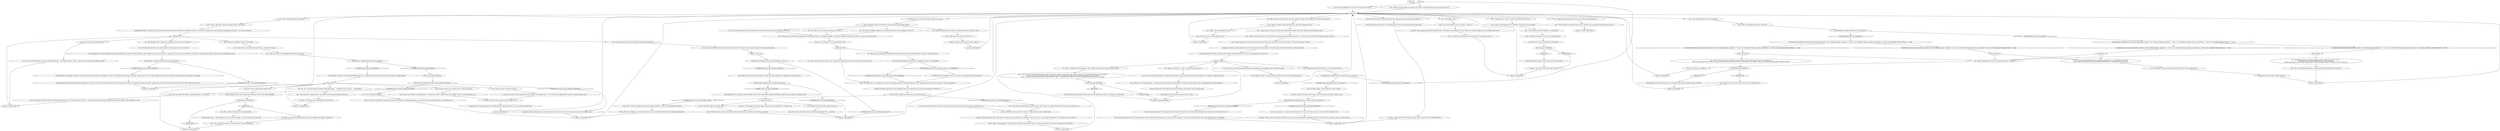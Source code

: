 # YARD / CUNO SCENE
# * Ask Cuno about the yard.
# ==================================================
digraph G {
	  0 [label="START"];
	  1 [label="input"];
	  2 [label="Cuno: The boy shakes his head. \"You need these pants. But you ain't gonna get these pants, pig!\""];
	  3 [label="Physical Instrument: Coach Physical Instrument endorses these pants. They are tartan-ready."];
	  4 [label="Savoir Faire: These could drastically improve your chances of survival in the urban wilderness."];
	  5 [label="You: \"Cuno, there's a stack of eternite back there...\" (Point to the shack.)"];
	  6 [label="Cuno: \"Yeah, that's what Cuno said. She couldn't handle the heat, so she took off. Cuno can take it.\" He fills his lungs with the rancid air. His eyes get a little watery. \"Shit's *nothing* to Cuno.\""];
	  7 [label="Drama: Of course, sire. Better not anger the Cuno with this silliness. We regret bringing it up. A thousand years of misfortune upon us for bringing it up!"];
	  8 [label="Cuno: \"Pig... if Cuno was hiding something, it would be hidden,\" he says with exaggerated confidence."];
	  9 [label="Cuno: \"Cuno doesn't know who lives there. And if he did, he wouldn't squeal. But if you find out, maybe you can...\""];
	  10 [label="Cuno: \"All right, piggo!\" His face lights up. \"Shit's rolling.\""];
	  11 [label="Cuno: \"As you can see...\" Cuno nods towards the fence. \"Cuno and C don't trust you. Can't do business without trust.\""];
	  12 [label="Perception (Sight): You'd have to be blind not to notice the giant white letters \"F-A-L-N\" running down his trouser leg."];
	  13 [label="Kim Kitsuragi: Variable[\"yard.cuno_drama_hidding_something\"]"];
	  14 [label="Variable[\"yard.cuno_drama_hidding_something\"]", shape=diamond];
	  15 [label="!(Variable[\"yard.cuno_drama_hidding_something\"])", shape=diamond];
	  16 [label="Jump to: [skeenehub]"];
	  17 [label="You: \"Not just that. I also think the hypothethical *mug fucker* lives in that apartment there.\" (Point to Gary's apartment.)"];
	  18 [label="Cunoesse: \"Stop turning into a pig, Cuno! They're trying to get you hooked on the snitching!\" She lets out a hiss, even meaner than before. \"Get away from my Cuno, f****ts!\""];
	  19 [label="Cuno: \"Yeah!\" Cuno jumps back. \"Get your bacon shit away! Cuno doesn't like to be seen with the popo. Get your shit done and out of Cuno's face!\""];
	  20 [label="Cuno: \"Yeah, whatever. Cuno doesn't give a shit.\" He spits over his shoulder, then looks back up at you."];
	  21 [label="Cuno: \"No, it's not fucking Cuno's, it's ancient -- look at it.\""];
	  22 [label="Kim Kitsuragi: IsKimHere()"];
	  23 [label="IsKimHere()", shape=diamond];
	  24 [label="!(IsKimHere())", shape=diamond];
	  25 [label="fixit_container"];
	  26 [label="Cuno: \"The fuck? A *mug* in the trash? Is this about the fucking clothes again?\""];
	  27 [label="Jump to: [skeenehub]"];
	  28 [label="Rhetoric: Yeah, her."];
	  29 [label="Drama: He's hiding something."];
	  30 [label="Untitled hub (05)"];
	  31 [label="Jump to: [CUNO MAIN HUB]"];
	  32 [label="You: \"Look, it's basic police work. If there's a trash container on the crime scene you have to investigate it.\"\n\"Look, it's basic police work. If there's a trash container on the crime scene you have to investigate it thoroughly. I may have missed something when I checked it before.\""];
	  33 [label="Cuno: \"Believe it, you *need* this shit...\" He unzips his jacket to give you a quick peek at the plastic-wrapped pants. They are graphite-black and look brand new."];
	  34 [label="Empathy: Cuno is actually a *little* interested."];
	  35 [label="Inland Empire: We are *way* beyond normal already. We are in the STAR CHAMBER."];
	  36 [label="Encyclopedia: *Kipt* is a pejorative term used to describe people of South Semenese or Areopagite descent. It used to be a common first name among the Areopagites of Iilmaraa -- not so much anymore."];
	  37 [label="You: \"Someone might have stashed something in there. Maybe there's even a lead...\"\n\"Perps might have stashed something more in that container.\"\n\"Found something of mine in there. Maybe perps stashed something in there too. Might even be a solid lead.\""];
	  38 [label="Cuno: \"Yes, yes, absolutely, absolutely... Why the fuck are you telling this shit to Cuno?!\""];
	  39 [label="fix_container"];
	  40 [label="You: \"Yes. Does this adequate depiction of a South-Samaran man have anything to do with it?\""];
	  41 [label="You: \"I need to know. It could be a lead in the investigation. Someone may have tampered with the murder scene.\""];
	  42 [label="Kim Kitsuragi: Variable[\"yard.cuno_logic_greenhouse\"]"];
	  43 [label="Variable[\"yard.cuno_logic_greenhouse\"]", shape=diamond];
	  44 [label="!(Variable[\"yard.cuno_logic_greenhouse\"])", shape=diamond];
	  45 [label="Cuno: \"That's just some shit roofing-gimps left behind. Lazy dinks.\""];
	  46 [label="You: \"You can't hide it, I see without vision.  With my inner eye.\""];
	  47 [label="Cuno: \"What do you want Cuno to do about it? Cuno's fucking twelve!\""];
	  48 [label="Electrochemistry: Or alcohol, if you don't want to do drugs. Alcohol is just as rewarding, but it isn't a drug. This has been going on for quite a while, hasn't it? You've been thinking about drugs and alcohol for a long time now. Juicy drugs, tasty alcohol..."];
	  49 [label="Jump to: [falnpantsandshit]"];
	  50 [label="Cunoesse: \"Don't do business with the pig, Cuno! He's gonna steal all your money, Cuno!\""];
	  51 [label="Cuno: \"Listen! Listen!\" He stops you. \"Cuno doesn't care about this small-time shit. Just listen -- Cuno saw what you did there. Dumpster diving. Sad shit.\""];
	  52 [label="Cuno: \"Inner eye?! Fuck are you talking about?!\" He loses his cool for a moment and starts yelling. \"Ask me a normal question, pig!\""];
	  53 [label="You: Better not to bother the lieutenant with my Star Chamber. He wouldn't understand."];
	  54 [label="Jump to: [strange_feels]"];
	  55 [label="Logic: ...tell the Cuno who it was? He's curious. He likes putting 2 and 2 together here."];
	  56 [label="Cuno: \"Right, pig, this is where Cuno plays with his little wooden choo-choo. Fuck do you want with it?\""];
	  57 [label="Cunoesse: An evil squeak comes from behind the fence. \"He thinks you're fucking four, Cuno! He says you climb the ladder up to your *magic tree house*!\""];
	  58 [label="Electrochemistry: Seems kinda boring now, going back to... What was this about? Some yard? Yards aren't interesting. Only drugs are interesting. Drugs and alcohol. You feel sad now, but what can you do. Life has to go on. With a heavy sigh, you say..."];
	  59 [label="Kim Kitsuragi: The lieutenant remains silent, but his expression couldn't say *I told you so* any louder."];
	  60 [label="Cuno: \"Yeah, back out of this shit with Cuno.\""];
	  61 [label="Cuno: \"Yeah, the Kingdom of Cuno, the fuck do you want with it?\""];
	  62 [label="Cuno: \"Look at that fucking shit?\" he screeches. \"You tryin'a get Cuno killed?\""];
	  63 [label="Cuno: \"The fuck does this have to do with the Cuno? Cuno doesn't give a shit who she is.\""];
	  64 [label="Jump to: [skeenehub]"];
	  65 [label="Kim Kitsuragi: Variable[\"yard.cuno_lives_in_apartment_route\"]"];
	  66 [label="Variable[\"yard.cuno_lives_in_apartment_route\"]", shape=diamond];
	  67 [label="!(Variable[\"yard.cuno_lives_in_apartment_route\"])", shape=diamond];
	  68 [label="Kim Kitsuragi: Variable[\"yard.trash_inland_something_in_there\"]  and  CheckItem(\"ledger_damaged\") == false  and  CheckItem(\"ledger_of_failure_and_hatred\") == false  and  CheckItem(\"ledger_oblivion\") == false"];
	  69 [label="Variable[\"yard.trash_inland_something_in_there\"]  and  CheckItem(\"ledger_damaged\") == false  and  CheckItem(\"ledger_of_failure_and_hatred\") == false  and  CheckItem(\"ledger_oblivion\") == false", shape=diamond];
	  70 [label="!(Variable[\"yard.trash_inland_something_in_there\"]  and  CheckItem(\"ledger_damaged\") == false  and  CheckItem(\"ledger_of_failure_and_hatred\") == false  and  CheckItem(\"ledger_oblivion\") == false)", shape=diamond];
	  71 [label="You: \"So you would say that the ladder is... unclimbable?\""];
	  72 [label="Cuno: \"Look it up in the library. Cuno's not a fucking dictionary...\" He shakes his head. \"Fuckin' small-brain. Cuno means the gardener, alright?\""];
	  73 [label="Logic: Was there something here you were supposed to pick up on? As soon as it crosses your mind, the thought is gone..."];
	  74 [label="strange_feels"];
	  75 [label="You: \"So you say, but I saw *past the veil*.\""];
	  76 [label="Jump to: [skeenehub]"];
	  77 [label="Jump to: [skeenehub]"];
	  78 [label="skeenehub"];
	  79 [label="Jump to: [skeenehub]"];
	  80 [label="You: \"No. Cuno, you don't know anything about the tampering I'm investigating, and I already have pants.\""];
	  81 [label="You: \"Wait -- I asked you what happened to *his* clothes. You must have seen them lying around?\""];
	  82 [label="You: \"Hold on, the gardener *used* to work there?\""];
	  83 [label="Cuno: \"Cuno doesn't know who put that shit in there. And if he did, he wouldn't squeal. But if you find out, maybe you can...\""];
	  84 [label="Cuno: \"Whatever. Cuno was trying to help you. But you're too fat for FALN anyway, pig.\""];
	  85 [label="Kim Kitsuragi: IsKimHere()"];
	  86 [label="IsKimHere()", shape=diamond];
	  87 [label="!(IsKimHere())", shape=diamond];
	  88 [label="You: \"Wait, what did you mean by *kipt*?\""];
	  89 [label="You: \"The gardener? She's actually not a gardener. Turns out she's a union fixer.\""];
	  90 [label="Cuno: \"Look, Cuno doesn't explain shit -- Cuno just *says* shit.\" He looks you in the eye and nods, as if agreeing with himself."];
	  91 [label="Kim Kitsuragi: Variable[\"yard.cuno_rhet_gardener_it_was_her\"]"];
	  92 [label="Variable[\"yard.cuno_rhet_gardener_it_was_her\"]", shape=diamond];
	  93 [label="!(Variable[\"yard.cuno_rhet_gardener_it_was_her\"])", shape=diamond];
	  94 [label="You: Not important right now. (Refuse task.)"];
	  95 [label="Drama: But it is not hidden, is it, sire? You picked up on it. You should examine the pile of roofing material again."];
	  96 [label="You: Don't I have a single normal thing to say?"];
	  97 [label="Cunoesse: \"Can't hear you, Cuno! Speak louder, Cuno!\""];
	  98 [label="Kim Kitsuragi: Variable[\"TASK.open_trash_container\"]"];
	  99 [label="Variable[\"TASK.open_trash_container\"]", shape=diamond];
	  100 [label="!(Variable[\"TASK.open_trash_container\"])", shape=diamond];
	  101 [label="You: \"Okay, enough about this, Cuno. I've got other matters to address.\""];
	  102 [label="You: \"I might be interested in the pants. Let's talk about this later.\""];
	  103 [label="Kim Kitsuragi: The lieutenant takes a quick note in his notebook."];
	  104 [label="Untitled hub"];
	  105 [label="Encyclopedia: Fish is sometimes used to fertilize the soil a few weeks before planting something. Maybe she was preparing  the garden beds?"];
	  106 [label="Untitled hub (03)"];
	  107 [label="You: \"Are you hiding something?\""];
	  108 [label="You: Shit 'some gimps' left behind. Sounds legitimate. Let's move on."];
	  109 [label="Kim Kitsuragi: IsKimHere()"];
	  110 [label="IsKimHere()", shape=diamond];
	  111 [label="!(IsKimHere())", shape=diamond];
	  112 [label="Kim Kitsuragi: \"Huh...\" The lieutenant has his nose in his notebook. \"I have no idea what you just said.\""];
	  113 [label="Jump to: [skeenehub]"];
	  114 [label="Cuno: \"Cuno could hook you up with some sweet rags. Shit like Cuno's wearing.\" He points to his pants. \"Your size, good price, 500 reál.\""];
	  115 [label="Kim Kitsuragi: Variable[\"yard.cuno_lets_talk_succeded_whitecheck\"]"];
	  116 [label="Variable[\"yard.cuno_lets_talk_succeded_whitecheck\"]", shape=diamond];
	  117 [label="!(Variable[\"yard.cuno_lets_talk_succeded_whitecheck\"])", shape=diamond];
	  118 [label="Cuno: \"Shoot that shit at Cuno, dumpster diver.\""];
	  119 [label="Cuno: \"You respected the Cuno. Ten times discount to Cuno's personal pig.\" He gives you a wink and snaps his fingers. \"Now let's get this weird shit done. Trash container shit, or something...\""];
	  120 [label="Cunoesse: \"It's a trap, Cuno! Don't climb it, Cuno!\""];
	  121 [label="Inland Empire: You glance again at the roofing material in front of the shack -- yes, you should go back there."];
	  122 [label="You: \"That's exactly what I'm saying, Cuno. Someone has tampered with the crime scene, cleaned some of it up.\""];
	  123 [label="Kim Kitsuragi: You can't help but notice a little approving nod the lieutenant makes. He agrees."];
	  124 [label="fix_this_one_too"];
	  125 [label="Empathy: There's more to his distrust than being a *pig*. He feels threatened by something obscure in you. What that is, however, remains a puzzle for now."];
	  126 [label="You: \"Right. About something else, then...\""];
	  127 [label="Cuno: \"Fuck does Cuno know? Cuno's not a fucking acrobat!\""];
	  128 [label="Cuno: \"The fuck are you staring at with your mouth open? Ask Cuno a question or get the fuck out of here.\""];
	  129 [label="Jump to: [skeenehub]"];
	  130 [label="Kim Kitsuragi: Variable[\"yard.shack_strange_feeling\"]"];
	  131 [label="Variable[\"yard.shack_strange_feeling\"]", shape=diamond];
	  132 [label="!(Variable[\"yard.shack_strange_feeling\"])", shape=diamond];
	  133 [label="Cuno: \"Are you having a seizure in Cuno's yard now?\" He sounds agitated."];
	  134 [label="Cuno: \"Yeah, Cuno sees where this is going. Cuno's got that fast-brain,\" he whispers excitedly. \"You saying you pigs are after the mug fucker -- coz he's the clothes fucker...\""];
	  135 [label="Cuno: \"Shit, that's tense...\" He thinks for a moment. \"Someone's going to the beatdown-basement, huh? Mug-guy gonna get tied to the radiator.\" He nods in approval."];
	  136 [label="another_great_hub"];
	  137 [label="Jump to: [Untitled hub]"];
	  138 [label="You: I should ask her about that. (Accept the task.)"];
	  139 [label="Cuno: \"The fuck are you talking about? Cuno doesn't know what-handed gimps they were.\""];
	  140 [label="Physical Instrument: The kid may have something there. He's already come up with an interrogation technique too."];
	  141 [label="You: \"What's in the greenhouse over there?\""];
	  142 [label="Cuno: \"Of course you do, fuckface.\""];
	  143 [label="Kim Kitsuragi: IsKimHere()"];
	  144 [label="IsKimHere()", shape=diamond];
	  145 [label="!(IsKimHere())", shape=diamond];
	  146 [label="You: \"Yes, does this quaint, better-not-taken-out-of-its-historical-context mug have anything to do with it?\""];
	  147 [label="You: \"The ladder, ever climb it?\" (Point to the ladder on the tree.)"];
	  148 [label="Jump to: [skeenehub]"];
	  149 [label="Cunoesse: \"They're trying to make you feel stupid, Cuno!\""];
	  150 [label="Cuno: He loses his cool for a moment and starts yelling. \"The fucking wellll... ?! The fuck are you talking about?! Ask me a normal question, pig!\""];
	  151 [label="You: \"I might have questions later. For now, let's talk about something else.\""];
	  152 [label="You: \"That ladder yours?\""];
	  153 [label="Kim Kitsuragi: Variable[\"yard.trash_inland_something_in_there\"]  and  CheckItem(\"ledger_damaged\") == false  and  CheckItem(\"ledger_of_failure_and_hatred\") == false  and  CheckItem(\"ledger_oblivion\") == false"];
	  154 [label="Variable[\"yard.trash_inland_something_in_there\"]  and  CheckItem(\"ledger_damaged\") == false  and  CheckItem(\"ledger_of_failure_and_hatred\") == false  and  CheckItem(\"ledger_oblivion\") == false", shape=diamond];
	  155 [label="!(Variable[\"yard.trash_inland_something_in_there\"]  and  CheckItem(\"ledger_damaged\") == false  and  CheckItem(\"ledger_of_failure_and_hatred\") == false  and  CheckItem(\"ledger_oblivion\") == false)", shape=diamond];
	  156 [label="Cuno: \"Yeah, Cuno doesn't know shit about that. That shit is *beneath* Cuno.\""];
	  157 [label="Cuno: \"Look, Cuno ain't seen shit lying around, 'cept for that f****t up there.\" He points to the cadaver. \"Now you want performance gear or not, grandpa?\"\n\"Look, Cuno ain't seen shit lying around, 'cept for that f****t you took away. Now you want performance gear or not, grandpa?\"\n\"Look, Cuno ain't seen shit lying around, 'cept for that f****t there.\" He points to the cadaver. \"Now you want performance gear or not, grandpa?\""];
	  158 [label="You: \"Yes. Does this racist mug have anything to do with it?\""];
	  159 [label="Cuno: \"Get the fuck out of here, pig! Cuno doesn't have a magic tree house!\""];
	  160 [label="You: Yes, it was probably fish. I'm not gonna waste more time asking about it. (Refuse task.)"];
	  161 [label="Logic: Yes, it seems suspicious. You don't like things being like that... suspicious."];
	  162 [label="Cunoesse: \"That's what the f****t gets for trying to split us up, Cuno! NO FUCKING PANTS!\""];
	  163 [label="Cuno: \"Fuck does Cuno care about your hunch? That's your shit. You figure it out.\""];
	  164 [label="You: \"The dead man's clothes were in the trash container.\" (Point to the container.) \"How did they get there?\""];
	  165 [label="Cuno: \"Pig, these are FALN *Modulars*! Liquid fit, performance crotch, urban survival shit! Made in Mirova... by scientists. *Pants* scientists.\""];
	  166 [label="Cunoesse: \"Back out and take your fat ass with you.\""];
	  167 [label="You: \"Alright, entertain me -- what's so great about these pants?\""];
	  168 [label="You: \"You mean the young woman by Whirling-in-Rags? That gardener?\""];
	  169 [label="Electrochemistry: You were expecting relaying this information to him to be more rewarding, right? Telling him you found out she isn't a gardener. You know what you should do, if you want to get rewarded? Drugs. Drugs are more rewarding than work."];
	  170 [label="Cunoesse: \"Tryin'a get you to talk gimp, Cuno. Don't talk!\""];
	  171 [label="Jump to: [skeenehub]"];
	  172 [label="You: \"I got a very strong *hunch* there's something of importance in it. Something I must find.\"\n\"I got a very strong *hunch* there's something of importance in it. Something I am yet to find.\""];
	  173 [label="You: \"There was also a mug in the trash.\" (Show him the mug.)"];
	  174 [label="You: \"Actually, talking about this makes me uncomfortable. Let's back up a notch.\""];
	  175 [label="Composure: Despite the early spring chill, the boy is wearing short track pants that leave his legs exposed below the knee. They look dynamic."];
	  176 [label="Logic: What was she doing in the greenhouse in March anyway? What kind of *gardening* is done in March?"];
	  177 [label="Jump to: [skeenehub]"];
	  178 [label="Inland Empire: There it is! That strange *feeling* again! As if... there was more than meets the eye about that pile of roofing material."];
	  179 [label="You: \"Kim, I think I'm *already* in the Star Chamber.\""];
	  180 [label="Jump to: [strange_feels]"];
	  181 [label="Kim Kitsuragi: Variable[\"yard.cuno_lives_in_apartment_route\"]  and  IsKimHere()"];
	  182 [label="Variable[\"yard.cuno_lives_in_apartment_route\"]  and  IsKimHere()", shape=diamond];
	  183 [label="!(Variable[\"yard.cuno_lives_in_apartment_route\"]  and  IsKimHere())", shape=diamond];
	  184 [label="Kim Kitsuragi: Variable[\"yard.cuno_befriend_lost_to_cunoesse\"]"];
	  185 [label="Variable[\"yard.cuno_befriend_lost_to_cunoesse\"]", shape=diamond];
	  186 [label="!(Variable[\"yard.cuno_befriend_lost_to_cunoesse\"])", shape=diamond];
	  187 [label="Cuno: \"Don't be wondering about Cuno's shit, pig!\""];
	  188 [label="Cuno: \"Dunno.\" He shrugs. \"Kipt-ass gardener used to work there.\""];
	  189 [label="Savoir Faire: Cuno knows the ladder is unclimbable."];
	  190 [label="Kim Kitsuragi: The lieutenant turns to see where you are pointing. He looks interested."];
	  191 [label="Jump to: [skeenehub]"];
	  192 [label="You: \"I was wondering about that trash container.\""];
	  193 [label="Kim Kitsuragi: Variable[\"yard.cuno_scene_electrochemistry\"]"];
	  194 [label="Variable[\"yard.cuno_scene_electrochemistry\"]", shape=diamond];
	  195 [label="!(Variable[\"yard.cuno_scene_electrochemistry\"])", shape=diamond];
	  196 [label="Conceptualization: They will also make you into an idiot."];
	  197 [label="falnpantsandshit"];
	  198 [label="Cuno: \"We need the money, C! Cuno knows what he's doing.\" He turns to you. \"Right when this body-shit is discussed Cuno will sell 'em to you.\""];
	  199 [label="Jump to: [skeenehub]"];
	  200 [label="You: \"Yes, yes... some shit gimps left behind. Were those gimps...\" (Suddenly raise your eyes.) \"...left-handed?\""];
	  0 -> 0
	  1 -> 56
	  1 -> 61
	  2 -> 162
	  3 -> 196
	  4 -> 2
	  5 -> 45
	  6 -> 137
	  7 -> 177
	  8 -> 95
	  9 -> 55
	  10 -> 50
	  11 -> 125
	  12 -> 197
	  13 -> 14
	  13 -> 15
	  14 -> 107
	  14 -> 108
	  15 -> 73
	  16 -> 78
	  17 -> 181
	  18 -> 19
	  19 -> 27
	  20 -> 31
	  21 -> 57
	  22 -> 24
	  22 -> 23
	  23 -> 123
	  24 -> 47
	  25 -> 101
	  25 -> 37
	  26 -> 40
	  26 -> 146
	  26 -> 174
	  26 -> 158
	  27 -> 78
	  28 -> 91
	  29 -> 13
	  30 -> 17
	  30 -> 122
	  32 -> 22
	  33 -> 3
	  34 -> 171
	  35 -> 109
	  36 -> 104
	  37 -> 38
	  38 -> 171
	  39 -> 172
	  39 -> 101
	  40 -> 134
	  41 -> 51
	  42 -> 43
	  42 -> 44
	  43 -> 105
	  44 -> 199
	  45 -> 130
	  46 -> 52
	  47 -> 148
	  48 -> 58
	  49 -> 197
	  50 -> 115
	  51 -> 114
	  52 -> 149
	  53 -> 133
	  54 -> 74
	  55 -> 18
	  56 -> 78
	  57 -> 159
	  58 -> 129
	  59 -> 49
	  60 -> 166
	  61 -> 78
	  62 -> 71
	  63 -> 169
	  64 -> 78
	  65 -> 66
	  65 -> 67
	  66 -> 8
	  67 -> 83
	  68 -> 69
	  68 -> 70
	  69 -> 124
	  70 -> 136
	  71 -> 127
	  72 -> 137
	  73 -> 177
	  74 -> 200
	  74 -> 75
	  74 -> 96
	  74 -> 46
	  75 -> 150
	  76 -> 78
	  77 -> 78
	  78 -> 192
	  78 -> 164
	  78 -> 4
	  78 -> 173
	  78 -> 141
	  78 -> 147
	  78 -> 151
	  78 -> 152
	  79 -> 78
	  80 -> 84
	  81 -> 157
	  82 -> 5
	  83 -> 55
	  84 -> 191
	  85 -> 86
	  85 -> 87
	  86 -> 103
	  87 -> 120
	  88 -> 72
	  89 -> 63
	  90 -> 28
	  91 -> 92
	  91 -> 93
	  92 -> 176
	  93 -> 199
	  94 -> 128
	  95 -> 177
	  96 -> 35
	  97 -> 30
	  98 -> 99
	  98 -> 100
	  99 -> 153
	  100 -> 68
	  101 -> 142
	  102 -> 184
	  103 -> 120
	  104 -> 88
	  104 -> 89
	  104 -> 82
	  104 -> 168
	  105 -> 106
	  106 -> 160
	  106 -> 138
	  106 -> 94
	  107 -> 7
	  108 -> 6
	  109 -> 110
	  109 -> 111
	  110 -> 179
	  110 -> 53
	  111 -> 54
	  112 -> 133
	  113 -> 78
	  114 -> 175
	  115 -> 116
	  115 -> 117
	  116 -> 198
	  117 -> 11
	  118 -> 64
	  119 -> 76
	  120 -> 113
	  121 -> 16
	  122 -> 135
	  123 -> 148
	  124 -> 172
	  124 -> 101
	  125 -> 76
	  126 -> 118
	  127 -> 189
	  128 -> 199
	  129 -> 78
	  130 -> 131
	  130 -> 132
	  131 -> 178
	  132 -> 29
	  133 -> 54
	  134 -> 97
	  135 -> 140
	  136 -> 32
	  136 -> 101
	  137 -> 104
	  138 -> 161
	  139 -> 170
	  140 -> 65
	  141 -> 188
	  142 -> 79
	  143 -> 144
	  143 -> 145
	  144 -> 59
	  145 -> 49
	  146 -> 134
	  147 -> 62
	  148 -> 78
	  149 -> 121
	  150 -> 149
	  151 -> 20
	  152 -> 21
	  153 -> 154
	  153 -> 155
	  154 -> 39
	  155 -> 25
	  156 -> 41
	  156 -> 126
	  157 -> 143
	  158 -> 134
	  159 -> 113
	  160 -> 128
	  161 -> 199
	  162 -> 76
	  163 -> 34
	  164 -> 156
	  165 -> 33
	  166 -> 77
	  167 -> 165
	  168 -> 90
	  169 -> 193
	  170 -> 180
	  171 -> 78
	  172 -> 163
	  173 -> 26
	  174 -> 60
	  175 -> 12
	  176 -> 42
	  177 -> 78
	  178 -> 74
	  179 -> 112
	  180 -> 74
	  181 -> 182
	  181 -> 183
	  182 -> 190
	  183 -> 135
	  184 -> 185
	  184 -> 186
	  185 -> 1
	  186 -> 10
	  187 -> 98
	  188 -> 36
	  189 -> 85
	  190 -> 135
	  191 -> 78
	  192 -> 187
	  193 -> 194
	  193 -> 195
	  194 -> 48
	  195 -> 129
	  196 -> 49
	  197 -> 80
	  197 -> 81
	  197 -> 102
	  197 -> 167
	  198 -> 119
	  199 -> 78
	  200 -> 139
}

